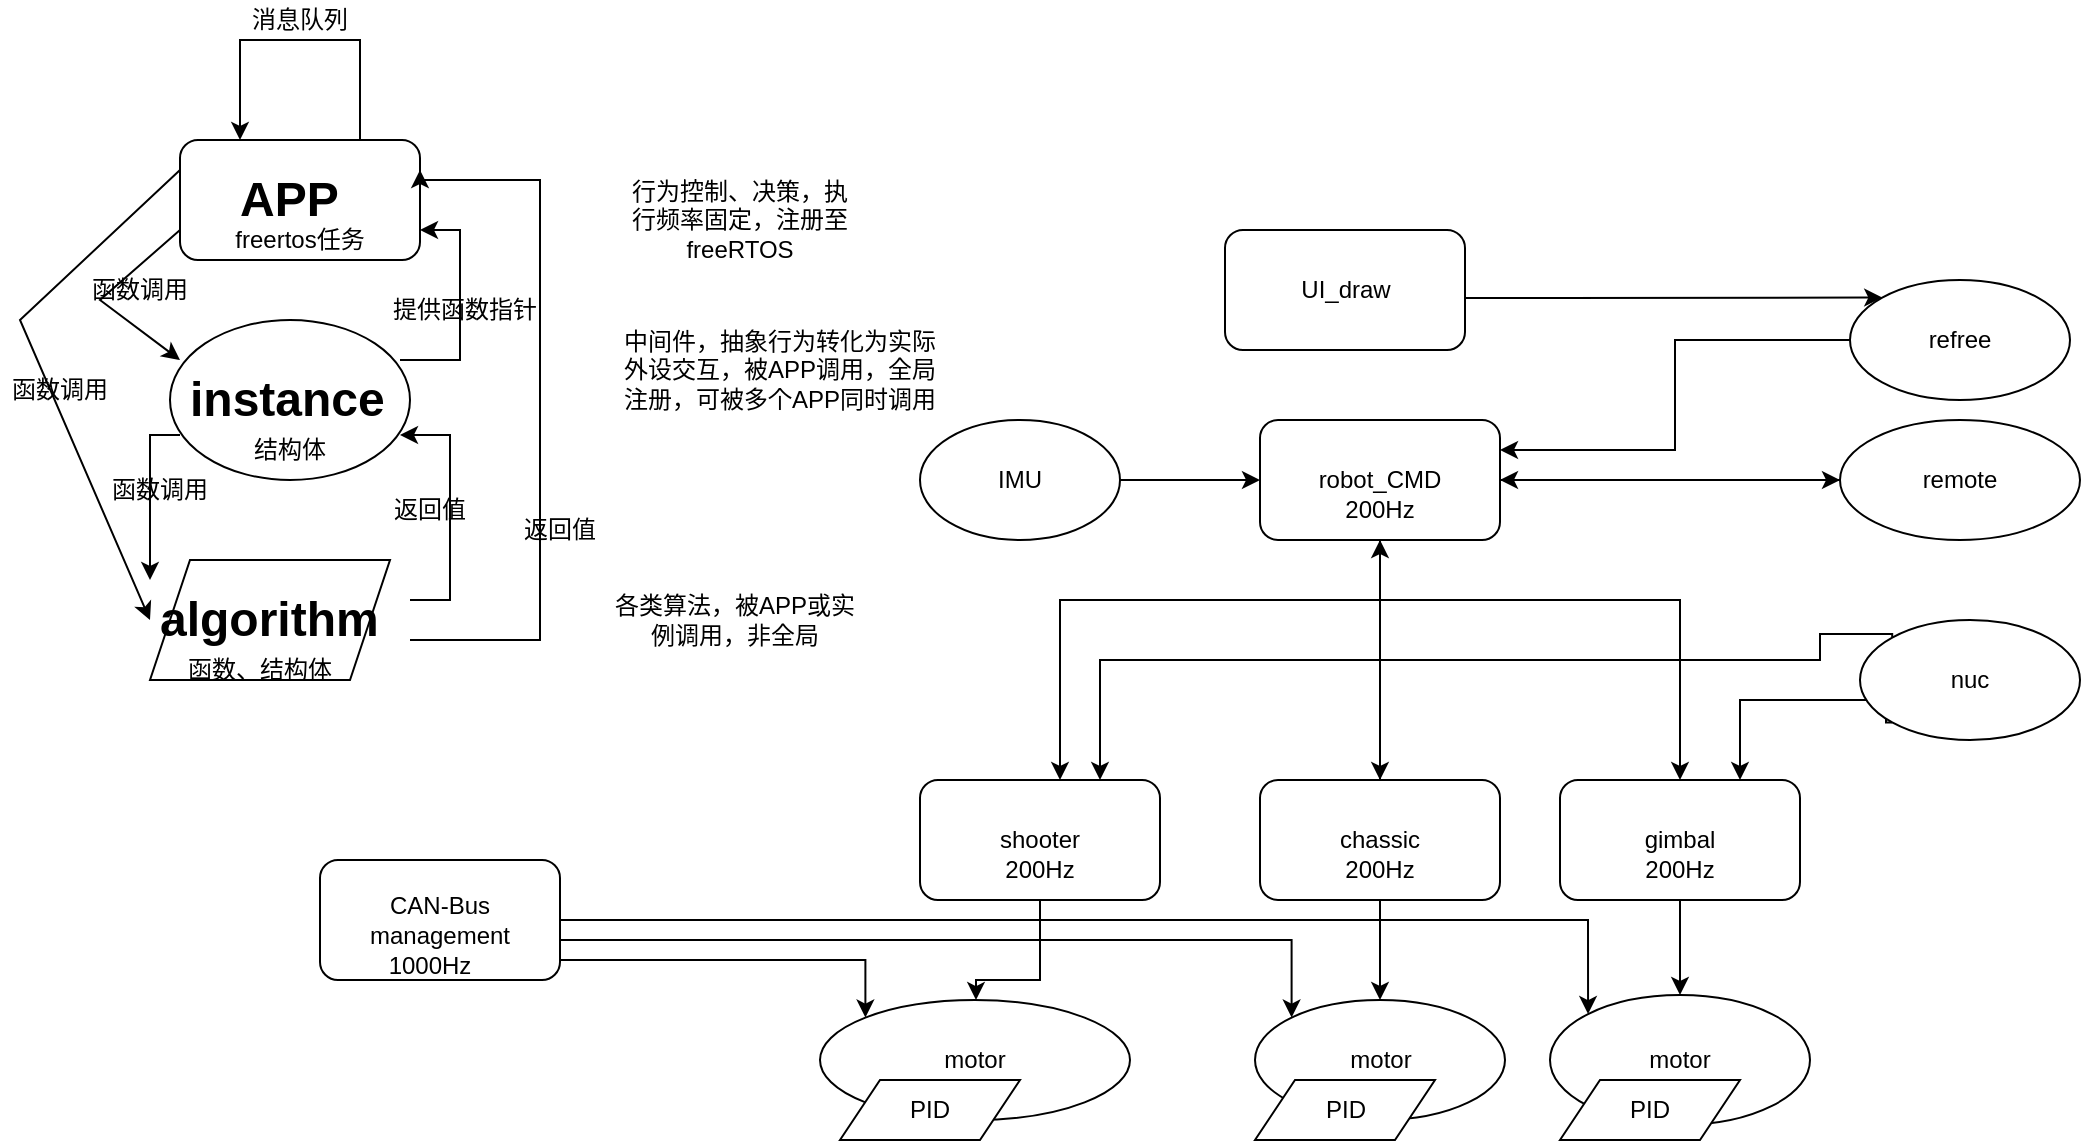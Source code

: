 <mxfile version="20.3.0" type="device"><diagram id="nUT_VLlVYba0_mVdYCxQ" name="第 1 页"><mxGraphModel dx="2169" dy="1877" grid="1" gridSize="10" guides="1" tooltips="1" connect="1" arrows="1" fold="1" page="1" pageScale="1" pageWidth="827" pageHeight="1169" math="0" shadow="0"><root><mxCell id="0"/><mxCell id="1" parent="0"/><mxCell id="mBlIxSTRtEc5XiGEu1Sk-45" value="" style="shape=parallelogram;perimeter=parallelogramPerimeter;whiteSpace=wrap;html=1;fixedSize=1;" vertex="1" parent="1"><mxGeometry x="-205" y="220" width="120" height="60" as="geometry"/></mxCell><mxCell id="mBlIxSTRtEc5XiGEu1Sk-20" value="" style="ellipse;whiteSpace=wrap;html=1;" vertex="1" parent="1"><mxGeometry x="-195" y="100" width="120" height="80" as="geometry"/></mxCell><mxCell id="mBlIxSTRtEc5XiGEu1Sk-19" value="" style="rounded=1;whiteSpace=wrap;html=1;" vertex="1" parent="1"><mxGeometry x="-190" y="10" width="120" height="60" as="geometry"/></mxCell><mxCell id="mBlIxSTRtEc5XiGEu1Sk-3" value="" style="edgeStyle=orthogonalEdgeStyle;rounded=0;orthogonalLoop=1;jettySize=auto;html=1;" edge="1" parent="1" source="mBlIxSTRtEc5XiGEu1Sk-1" target="mBlIxSTRtEc5XiGEu1Sk-2"><mxGeometry relative="1" as="geometry"><Array as="points"><mxPoint x="410" y="240"/><mxPoint x="560" y="240"/></Array></mxGeometry></mxCell><mxCell id="mBlIxSTRtEc5XiGEu1Sk-5" value="" style="edgeStyle=orthogonalEdgeStyle;rounded=0;orthogonalLoop=1;jettySize=auto;html=1;" edge="1" parent="1" source="mBlIxSTRtEc5XiGEu1Sk-1" target="mBlIxSTRtEc5XiGEu1Sk-4"><mxGeometry relative="1" as="geometry"/></mxCell><mxCell id="mBlIxSTRtEc5XiGEu1Sk-6" style="edgeStyle=orthogonalEdgeStyle;rounded=0;orthogonalLoop=1;jettySize=auto;html=1;" edge="1" parent="1" source="mBlIxSTRtEc5XiGEu1Sk-1" target="mBlIxSTRtEc5XiGEu1Sk-7"><mxGeometry relative="1" as="geometry"><mxPoint x="230" y="310" as="targetPoint"/><Array as="points"><mxPoint x="410" y="240"/><mxPoint x="250" y="240"/></Array></mxGeometry></mxCell><mxCell id="mBlIxSTRtEc5XiGEu1Sk-1" value="robot_CMD" style="rounded=1;whiteSpace=wrap;html=1;" vertex="1" parent="1"><mxGeometry x="350" y="150" width="120" height="60" as="geometry"/></mxCell><mxCell id="mBlIxSTRtEc5XiGEu1Sk-28" value="" style="edgeStyle=orthogonalEdgeStyle;rounded=0;orthogonalLoop=1;jettySize=auto;html=1;" edge="1" parent="1" source="mBlIxSTRtEc5XiGEu1Sk-2" target="mBlIxSTRtEc5XiGEu1Sk-27"><mxGeometry relative="1" as="geometry"/></mxCell><mxCell id="mBlIxSTRtEc5XiGEu1Sk-2" value="gimbal" style="rounded=1;whiteSpace=wrap;html=1;" vertex="1" parent="1"><mxGeometry x="500" y="330" width="120" height="60" as="geometry"/></mxCell><mxCell id="mBlIxSTRtEc5XiGEu1Sk-26" value="" style="edgeStyle=orthogonalEdgeStyle;rounded=0;orthogonalLoop=1;jettySize=auto;html=1;" edge="1" parent="1" source="mBlIxSTRtEc5XiGEu1Sk-4" target="mBlIxSTRtEc5XiGEu1Sk-25"><mxGeometry relative="1" as="geometry"/></mxCell><mxCell id="mBlIxSTRtEc5XiGEu1Sk-4" value="chassic" style="rounded=1;whiteSpace=wrap;html=1;" vertex="1" parent="1"><mxGeometry x="350" y="330" width="120" height="60" as="geometry"/></mxCell><mxCell id="mBlIxSTRtEc5XiGEu1Sk-24" value="" style="edgeStyle=orthogonalEdgeStyle;rounded=0;orthogonalLoop=1;jettySize=auto;html=1;" edge="1" parent="1" source="mBlIxSTRtEc5XiGEu1Sk-7" target="mBlIxSTRtEc5XiGEu1Sk-23"><mxGeometry relative="1" as="geometry"><Array as="points"><mxPoint x="240" y="430"/><mxPoint x="208" y="430"/></Array></mxGeometry></mxCell><mxCell id="mBlIxSTRtEc5XiGEu1Sk-7" value="shooter" style="rounded=1;whiteSpace=wrap;html=1;" vertex="1" parent="1"><mxGeometry x="180" y="330" width="120" height="60" as="geometry"/></mxCell><mxCell id="mBlIxSTRtEc5XiGEu1Sk-10" value="&lt;h1&gt;APP&lt;/h1&gt;" style="text;html=1;strokeColor=none;fillColor=none;spacing=5;spacingTop=-20;whiteSpace=wrap;overflow=hidden;rounded=0;" vertex="1" parent="1"><mxGeometry x="-165" y="20" width="70" height="40" as="geometry"/></mxCell><mxCell id="mBlIxSTRtEc5XiGEu1Sk-61" style="edgeStyle=orthogonalEdgeStyle;rounded=0;orthogonalLoop=1;jettySize=auto;html=1;exitX=0;exitY=0.75;exitDx=0;exitDy=0;entryX=0;entryY=0;entryDx=0;entryDy=0;" edge="1" parent="1" source="mBlIxSTRtEc5XiGEu1Sk-11" target="mBlIxSTRtEc5XiGEu1Sk-50"><mxGeometry relative="1" as="geometry"><Array as="points"><mxPoint x="-205" y="158"/></Array></mxGeometry></mxCell><mxCell id="mBlIxSTRtEc5XiGEu1Sk-67" style="edgeStyle=orthogonalEdgeStyle;rounded=0;orthogonalLoop=1;jettySize=auto;html=1;exitX=1;exitY=0;exitDx=0;exitDy=0;entryX=1;entryY=0.75;entryDx=0;entryDy=0;" edge="1" parent="1" source="mBlIxSTRtEc5XiGEu1Sk-11" target="mBlIxSTRtEc5XiGEu1Sk-19"><mxGeometry relative="1" as="geometry"><Array as="points"><mxPoint x="-50" y="120"/><mxPoint x="-50" y="55"/></Array></mxGeometry></mxCell><mxCell id="mBlIxSTRtEc5XiGEu1Sk-11" value="&lt;h1&gt;instance&lt;/h1&gt;" style="text;html=1;strokeColor=none;fillColor=none;spacing=5;spacingTop=-20;whiteSpace=wrap;overflow=hidden;rounded=0;" vertex="1" parent="1"><mxGeometry x="-190" y="120" width="110" height="50" as="geometry"/></mxCell><mxCell id="mBlIxSTRtEc5XiGEu1Sk-13" style="edgeStyle=orthogonalEdgeStyle;rounded=0;orthogonalLoop=1;jettySize=auto;html=1;entryX=0.75;entryY=0;entryDx=0;entryDy=0;exitX=0;exitY=1;exitDx=0;exitDy=0;" edge="1" parent="1" source="mBlIxSTRtEc5XiGEu1Sk-15" target="mBlIxSTRtEc5XiGEu1Sk-2"><mxGeometry relative="1" as="geometry"><mxPoint x="630" y="290" as="sourcePoint"/><Array as="points"><mxPoint x="663" y="290"/><mxPoint x="590" y="290"/></Array></mxGeometry></mxCell><mxCell id="mBlIxSTRtEc5XiGEu1Sk-14" style="edgeStyle=orthogonalEdgeStyle;rounded=0;orthogonalLoop=1;jettySize=auto;html=1;exitX=0;exitY=0;exitDx=0;exitDy=0;entryX=0.75;entryY=0;entryDx=0;entryDy=0;" edge="1" parent="1" source="mBlIxSTRtEc5XiGEu1Sk-15" target="mBlIxSTRtEc5XiGEu1Sk-7"><mxGeometry relative="1" as="geometry"><mxPoint x="630" y="255" as="sourcePoint"/><Array as="points"><mxPoint x="630" y="257"/><mxPoint x="630" y="270"/><mxPoint x="270" y="270"/></Array></mxGeometry></mxCell><mxCell id="mBlIxSTRtEc5XiGEu1Sk-15" value="nuc" style="ellipse;whiteSpace=wrap;html=1;" vertex="1" parent="1"><mxGeometry x="650" y="250" width="110" height="60" as="geometry"/></mxCell><mxCell id="mBlIxSTRtEc5XiGEu1Sk-18" style="edgeStyle=orthogonalEdgeStyle;rounded=0;orthogonalLoop=1;jettySize=auto;html=1;entryX=1;entryY=0.5;entryDx=0;entryDy=0;" edge="1" parent="1" source="mBlIxSTRtEc5XiGEu1Sk-17" target="mBlIxSTRtEc5XiGEu1Sk-1"><mxGeometry relative="1" as="geometry"/></mxCell><mxCell id="mBlIxSTRtEc5XiGEu1Sk-17" value="remote" style="ellipse;whiteSpace=wrap;html=1;" vertex="1" parent="1"><mxGeometry x="640" y="150" width="120" height="60" as="geometry"/></mxCell><mxCell id="mBlIxSTRtEc5XiGEu1Sk-22" style="edgeStyle=orthogonalEdgeStyle;rounded=0;orthogonalLoop=1;jettySize=auto;html=1;entryX=1;entryY=0.25;entryDx=0;entryDy=0;" edge="1" parent="1" source="mBlIxSTRtEc5XiGEu1Sk-21" target="mBlIxSTRtEc5XiGEu1Sk-1"><mxGeometry relative="1" as="geometry"/></mxCell><mxCell id="mBlIxSTRtEc5XiGEu1Sk-21" value="refree" style="ellipse;whiteSpace=wrap;html=1;" vertex="1" parent="1"><mxGeometry x="645" y="80" width="110" height="60" as="geometry"/></mxCell><mxCell id="mBlIxSTRtEc5XiGEu1Sk-23" value="motor" style="ellipse;whiteSpace=wrap;html=1;" vertex="1" parent="1"><mxGeometry x="130" y="440" width="155" height="60" as="geometry"/></mxCell><mxCell id="mBlIxSTRtEc5XiGEu1Sk-25" value="motor" style="ellipse;whiteSpace=wrap;html=1;" vertex="1" parent="1"><mxGeometry x="347.5" y="440" width="125" height="60" as="geometry"/></mxCell><mxCell id="mBlIxSTRtEc5XiGEu1Sk-27" value="motor" style="ellipse;whiteSpace=wrap;html=1;" vertex="1" parent="1"><mxGeometry x="495" y="437.5" width="130" height="65" as="geometry"/></mxCell><mxCell id="mBlIxSTRtEc5XiGEu1Sk-33" value="" style="edgeStyle=orthogonalEdgeStyle;rounded=0;orthogonalLoop=1;jettySize=auto;html=1;" edge="1" parent="1" source="mBlIxSTRtEc5XiGEu1Sk-32" target="mBlIxSTRtEc5XiGEu1Sk-1"><mxGeometry relative="1" as="geometry"/></mxCell><mxCell id="mBlIxSTRtEc5XiGEu1Sk-32" value="IMU" style="ellipse;whiteSpace=wrap;html=1;" vertex="1" parent="1"><mxGeometry x="180" y="150" width="100" height="60" as="geometry"/></mxCell><mxCell id="mBlIxSTRtEc5XiGEu1Sk-41" value="" style="endArrow=classic;html=1;rounded=0;exitX=0.5;exitY=0;exitDx=0;exitDy=0;entryX=0.5;entryY=1;entryDx=0;entryDy=0;" edge="1" parent="1" source="mBlIxSTRtEc5XiGEu1Sk-4" target="mBlIxSTRtEc5XiGEu1Sk-1"><mxGeometry width="50" height="50" relative="1" as="geometry"><mxPoint x="390" y="390" as="sourcePoint"/><mxPoint x="440" y="340" as="targetPoint"/></mxGeometry></mxCell><mxCell id="mBlIxSTRtEc5XiGEu1Sk-42" value="" style="endArrow=classic;html=1;rounded=0;exitX=1;exitY=0.5;exitDx=0;exitDy=0;entryX=0;entryY=0.5;entryDx=0;entryDy=0;" edge="1" parent="1" source="mBlIxSTRtEc5XiGEu1Sk-1" target="mBlIxSTRtEc5XiGEu1Sk-17"><mxGeometry width="50" height="50" relative="1" as="geometry"><mxPoint x="700" y="520" as="sourcePoint"/><mxPoint x="750" y="470" as="targetPoint"/></mxGeometry></mxCell><mxCell id="mBlIxSTRtEc5XiGEu1Sk-44" style="edgeStyle=orthogonalEdgeStyle;rounded=0;orthogonalLoop=1;jettySize=auto;html=1;entryX=0;entryY=0;entryDx=0;entryDy=0;" edge="1" parent="1" source="mBlIxSTRtEc5XiGEu1Sk-43" target="mBlIxSTRtEc5XiGEu1Sk-21"><mxGeometry relative="1" as="geometry"><Array as="points"><mxPoint x="500" y="89"/><mxPoint x="500" y="89"/></Array></mxGeometry></mxCell><mxCell id="mBlIxSTRtEc5XiGEu1Sk-43" value="UI_draw" style="rounded=1;whiteSpace=wrap;html=1;" vertex="1" parent="1"><mxGeometry x="332.5" y="55" width="120" height="60" as="geometry"/></mxCell><mxCell id="mBlIxSTRtEc5XiGEu1Sk-47" value="行为控制、决策，执行频率固定，注册至freeRTOS" style="text;html=1;strokeColor=none;fillColor=none;align=center;verticalAlign=middle;whiteSpace=wrap;rounded=0;" vertex="1" parent="1"><mxGeometry x="30" y="30" width="120" height="40" as="geometry"/></mxCell><mxCell id="mBlIxSTRtEc5XiGEu1Sk-48" value="中间件，抽象行为转化为实际外设交互，被APP调用，全局注册，可被多个APP同时调用" style="text;html=1;strokeColor=none;fillColor=none;align=center;verticalAlign=middle;whiteSpace=wrap;rounded=0;" vertex="1" parent="1"><mxGeometry x="30" y="100" width="160" height="50" as="geometry"/></mxCell><mxCell id="mBlIxSTRtEc5XiGEu1Sk-49" value="各类算法，被APP或实例调用，非全局" style="text;html=1;strokeColor=none;fillColor=none;align=center;verticalAlign=middle;whiteSpace=wrap;rounded=0;" vertex="1" parent="1"><mxGeometry x="25" y="240" width="125" height="20" as="geometry"/></mxCell><mxCell id="mBlIxSTRtEc5XiGEu1Sk-63" style="edgeStyle=orthogonalEdgeStyle;rounded=0;orthogonalLoop=1;jettySize=auto;html=1;exitX=1;exitY=0.25;exitDx=0;exitDy=0;entryX=1;entryY=0.75;entryDx=0;entryDy=0;" edge="1" parent="1" source="mBlIxSTRtEc5XiGEu1Sk-50" target="mBlIxSTRtEc5XiGEu1Sk-11"><mxGeometry relative="1" as="geometry"/></mxCell><mxCell id="mBlIxSTRtEc5XiGEu1Sk-66" style="edgeStyle=orthogonalEdgeStyle;rounded=0;orthogonalLoop=1;jettySize=auto;html=1;exitX=1;exitY=0.75;exitDx=0;exitDy=0;entryX=1;entryY=0.25;entryDx=0;entryDy=0;" edge="1" parent="1" source="mBlIxSTRtEc5XiGEu1Sk-50" target="mBlIxSTRtEc5XiGEu1Sk-19"><mxGeometry relative="1" as="geometry"><Array as="points"><mxPoint x="-10" y="260"/><mxPoint x="-10" y="30"/><mxPoint x="-70" y="30"/></Array></mxGeometry></mxCell><mxCell id="mBlIxSTRtEc5XiGEu1Sk-50" value="&lt;h1&gt;algorithm&lt;/h1&gt;" style="text;html=1;strokeColor=none;fillColor=none;spacing=5;spacingTop=-20;whiteSpace=wrap;overflow=hidden;rounded=0;" vertex="1" parent="1"><mxGeometry x="-205" y="230" width="130" height="40" as="geometry"/></mxCell><mxCell id="mBlIxSTRtEc5XiGEu1Sk-51" value="PID" style="shape=parallelogram;perimeter=parallelogramPerimeter;whiteSpace=wrap;html=1;fixedSize=1;" vertex="1" parent="1"><mxGeometry x="500" y="480" width="90" height="30" as="geometry"/></mxCell><mxCell id="mBlIxSTRtEc5XiGEu1Sk-52" value="PID" style="shape=parallelogram;perimeter=parallelogramPerimeter;whiteSpace=wrap;html=1;fixedSize=1;" vertex="1" parent="1"><mxGeometry x="347.5" y="480" width="90" height="30" as="geometry"/></mxCell><mxCell id="mBlIxSTRtEc5XiGEu1Sk-53" value="PID" style="shape=parallelogram;perimeter=parallelogramPerimeter;whiteSpace=wrap;html=1;fixedSize=1;" vertex="1" parent="1"><mxGeometry x="140" y="480" width="90" height="30" as="geometry"/></mxCell><mxCell id="mBlIxSTRtEc5XiGEu1Sk-55" value="" style="endArrow=classic;html=1;rounded=0;exitX=0;exitY=0.75;exitDx=0;exitDy=0;entryX=0;entryY=0;entryDx=0;entryDy=0;" edge="1" parent="1" source="mBlIxSTRtEc5XiGEu1Sk-19" target="mBlIxSTRtEc5XiGEu1Sk-11"><mxGeometry width="50" height="50" relative="1" as="geometry"><mxPoint x="360" y="270" as="sourcePoint"/><mxPoint x="410" y="220" as="targetPoint"/><Array as="points"><mxPoint x="-230" y="90"/></Array></mxGeometry></mxCell><mxCell id="mBlIxSTRtEc5XiGEu1Sk-57" value="" style="endArrow=classic;html=1;rounded=0;entryX=0;entryY=0.5;entryDx=0;entryDy=0;exitX=0;exitY=0.25;exitDx=0;exitDy=0;" edge="1" parent="1" source="mBlIxSTRtEc5XiGEu1Sk-19" target="mBlIxSTRtEc5XiGEu1Sk-50"><mxGeometry width="50" height="50" relative="1" as="geometry"><mxPoint x="-270" y="100" as="sourcePoint"/><mxPoint x="410" y="220" as="targetPoint"/><Array as="points"><mxPoint x="-270" y="100"/></Array></mxGeometry></mxCell><mxCell id="mBlIxSTRtEc5XiGEu1Sk-59" value="函数调用" style="text;html=1;strokeColor=none;fillColor=none;align=center;verticalAlign=middle;whiteSpace=wrap;rounded=0;" vertex="1" parent="1"><mxGeometry x="-240" y="70" width="60" height="30" as="geometry"/></mxCell><mxCell id="mBlIxSTRtEc5XiGEu1Sk-60" value="函数调用&lt;span style=&quot;color: rgba(0, 0, 0, 0); font-family: monospace; font-size: 0px; text-align: start;&quot;&gt;%3CmxGraphModel%3E%3Croot%3E%3CmxCell%20id%3D%220%22%2F%3E%3CmxCell%20id%3D%221%22%20parent%3D%220%22%2F%3E%3CmxCell%20id%3D%222%22%20value%3D%22PID%22%20style%3D%22shape%3Dparallelogram%3Bperimeter%3DparallelogramPerimeter%3BwhiteSpace%3Dwrap%3Bhtml%3D1%3BfixedSize%3D1%3B%22%20vertex%3D%221%22%20parent%3D%221%22%3E%3CmxGeometry%20x%3D%22-120%22%20y%3D%22400%22%20width%3D%2290%22%20height%3D%2230%22%20as%3D%22geometry%22%2F%3E%3C%2FmxCell%3E%3C%2Froot%3E%3C%2FmxGraphModel%3E&lt;/span&gt;" style="text;html=1;strokeColor=none;fillColor=none;align=center;verticalAlign=middle;whiteSpace=wrap;rounded=0;" vertex="1" parent="1"><mxGeometry x="-280" y="120" width="60" height="30" as="geometry"/></mxCell><mxCell id="mBlIxSTRtEc5XiGEu1Sk-62" value="函数调用&lt;span style=&quot;color: rgba(0, 0, 0, 0); font-family: monospace; font-size: 0px; text-align: start;&quot;&gt;%3CmxGraphModel%3E%3Croot%3E%3CmxCell%20id%3D%220%22%2F%3E%3CmxCell%20id%3D%221%22%20parent%3D%220%22%2F%3E%3CmxCell%20id%3D%222%22%20value%3D%22PID%22%20style%3D%22shape%3Dparallelogram%3Bperimeter%3DparallelogramPerimeter%3BwhiteSpace%3Dwrap%3Bhtml%3D1%3BfixedSize%3D1%3B%22%20vertex%3D%221%22%20parent%3D%221%22%3E%3CmxGeometry%20x%3D%22-120%22%20y%3D%22400%22%20width%3D%2290%22%20height%3D%2230%22%20as%3D%22geometry%22%2F%3E%3C%2FmxCell%3E%3C%2Froot%3E%3C%2FmxGraphModel%3E&lt;/span&gt;" style="text;html=1;strokeColor=none;fillColor=none;align=center;verticalAlign=middle;whiteSpace=wrap;rounded=0;" vertex="1" parent="1"><mxGeometry x="-230" y="170" width="60" height="30" as="geometry"/></mxCell><mxCell id="mBlIxSTRtEc5XiGEu1Sk-64" value="返回值" style="text;html=1;strokeColor=none;fillColor=none;align=center;verticalAlign=middle;whiteSpace=wrap;rounded=0;" vertex="1" parent="1"><mxGeometry x="-30" y="190" width="60" height="30" as="geometry"/></mxCell><mxCell id="mBlIxSTRtEc5XiGEu1Sk-65" value="返回值" style="text;html=1;strokeColor=none;fillColor=none;align=center;verticalAlign=middle;whiteSpace=wrap;rounded=0;" vertex="1" parent="1"><mxGeometry x="-95" y="180" width="60" height="30" as="geometry"/></mxCell><mxCell id="mBlIxSTRtEc5XiGEu1Sk-68" value="提供函数指针" style="text;html=1;strokeColor=none;fillColor=none;align=center;verticalAlign=middle;whiteSpace=wrap;rounded=0;" vertex="1" parent="1"><mxGeometry x="-85" y="80" width="75" height="30" as="geometry"/></mxCell><mxCell id="mBlIxSTRtEc5XiGEu1Sk-74" style="edgeStyle=orthogonalEdgeStyle;rounded=0;orthogonalLoop=1;jettySize=auto;html=1;entryX=0;entryY=0;entryDx=0;entryDy=0;" edge="1" parent="1" source="mBlIxSTRtEc5XiGEu1Sk-69" target="mBlIxSTRtEc5XiGEu1Sk-23"><mxGeometry relative="1" as="geometry"><Array as="points"><mxPoint x="153" y="420"/></Array></mxGeometry></mxCell><mxCell id="mBlIxSTRtEc5XiGEu1Sk-75" style="edgeStyle=orthogonalEdgeStyle;rounded=0;orthogonalLoop=1;jettySize=auto;html=1;exitX=1;exitY=0.5;exitDx=0;exitDy=0;entryX=0;entryY=0;entryDx=0;entryDy=0;" edge="1" parent="1" source="mBlIxSTRtEc5XiGEu1Sk-69" target="mBlIxSTRtEc5XiGEu1Sk-25"><mxGeometry relative="1" as="geometry"><Array as="points"><mxPoint y="410"/><mxPoint x="366" y="410"/></Array></mxGeometry></mxCell><mxCell id="mBlIxSTRtEc5XiGEu1Sk-76" style="edgeStyle=orthogonalEdgeStyle;rounded=0;orthogonalLoop=1;jettySize=auto;html=1;exitX=1;exitY=0.25;exitDx=0;exitDy=0;entryX=0;entryY=0;entryDx=0;entryDy=0;" edge="1" parent="1" source="mBlIxSTRtEc5XiGEu1Sk-69" target="mBlIxSTRtEc5XiGEu1Sk-27"><mxGeometry relative="1" as="geometry"><Array as="points"><mxPoint y="400"/><mxPoint x="514" y="400"/></Array></mxGeometry></mxCell><mxCell id="mBlIxSTRtEc5XiGEu1Sk-69" value="CAN-Bus management" style="rounded=1;whiteSpace=wrap;html=1;" vertex="1" parent="1"><mxGeometry x="-120" y="370" width="120" height="60" as="geometry"/></mxCell><mxCell id="mBlIxSTRtEc5XiGEu1Sk-72" style="edgeStyle=orthogonalEdgeStyle;rounded=0;orthogonalLoop=1;jettySize=auto;html=1;exitX=0.75;exitY=0;exitDx=0;exitDy=0;entryX=0.25;entryY=0;entryDx=0;entryDy=0;" edge="1" parent="1" source="mBlIxSTRtEc5XiGEu1Sk-19" target="mBlIxSTRtEc5XiGEu1Sk-19"><mxGeometry relative="1" as="geometry"><Array as="points"><mxPoint x="-100" y="-40"/><mxPoint x="-160" y="-40"/></Array></mxGeometry></mxCell><mxCell id="mBlIxSTRtEc5XiGEu1Sk-73" value="消息队列" style="text;html=1;strokeColor=none;fillColor=none;align=center;verticalAlign=middle;whiteSpace=wrap;rounded=0;" vertex="1" parent="1"><mxGeometry x="-160" y="-60" width="60" height="20" as="geometry"/></mxCell><mxCell id="mBlIxSTRtEc5XiGEu1Sk-77" value="freertos任务" style="text;html=1;strokeColor=none;fillColor=none;align=center;verticalAlign=middle;whiteSpace=wrap;rounded=0;" vertex="1" parent="1"><mxGeometry x="-170" y="50" width="80" height="20" as="geometry"/></mxCell><mxCell id="mBlIxSTRtEc5XiGEu1Sk-78" value="结构体" style="text;html=1;strokeColor=none;fillColor=none;align=center;verticalAlign=middle;whiteSpace=wrap;rounded=0;" vertex="1" parent="1"><mxGeometry x="-165" y="150" width="60" height="30" as="geometry"/></mxCell><mxCell id="mBlIxSTRtEc5XiGEu1Sk-79" value="函数、结构体" style="text;html=1;strokeColor=none;fillColor=none;align=center;verticalAlign=middle;whiteSpace=wrap;rounded=0;" vertex="1" parent="1"><mxGeometry x="-195" y="260" width="90" height="30" as="geometry"/></mxCell><mxCell id="mBlIxSTRtEc5XiGEu1Sk-81" value="200Hz" style="text;html=1;strokeColor=none;fillColor=none;align=center;verticalAlign=middle;whiteSpace=wrap;rounded=0;" vertex="1" parent="1"><mxGeometry x="210" y="360" width="60" height="30" as="geometry"/></mxCell><mxCell id="mBlIxSTRtEc5XiGEu1Sk-82" value="200Hz" style="text;html=1;strokeColor=none;fillColor=none;align=center;verticalAlign=middle;whiteSpace=wrap;rounded=0;" vertex="1" parent="1"><mxGeometry x="380" y="360" width="60" height="30" as="geometry"/></mxCell><mxCell id="mBlIxSTRtEc5XiGEu1Sk-83" value="200Hz" style="text;html=1;strokeColor=none;fillColor=none;align=center;verticalAlign=middle;whiteSpace=wrap;rounded=0;" vertex="1" parent="1"><mxGeometry x="530" y="360" width="60" height="30" as="geometry"/></mxCell><mxCell id="mBlIxSTRtEc5XiGEu1Sk-84" value="200Hz" style="text;html=1;strokeColor=none;fillColor=none;align=center;verticalAlign=middle;whiteSpace=wrap;rounded=0;" vertex="1" parent="1"><mxGeometry x="380" y="180" width="60" height="30" as="geometry"/></mxCell><mxCell id="mBlIxSTRtEc5XiGEu1Sk-85" value="1000Hz" style="text;html=1;strokeColor=none;fillColor=none;align=center;verticalAlign=middle;whiteSpace=wrap;rounded=0;" vertex="1" parent="1"><mxGeometry x="-95" y="407.5" width="60" height="30" as="geometry"/></mxCell></root></mxGraphModel></diagram></mxfile>